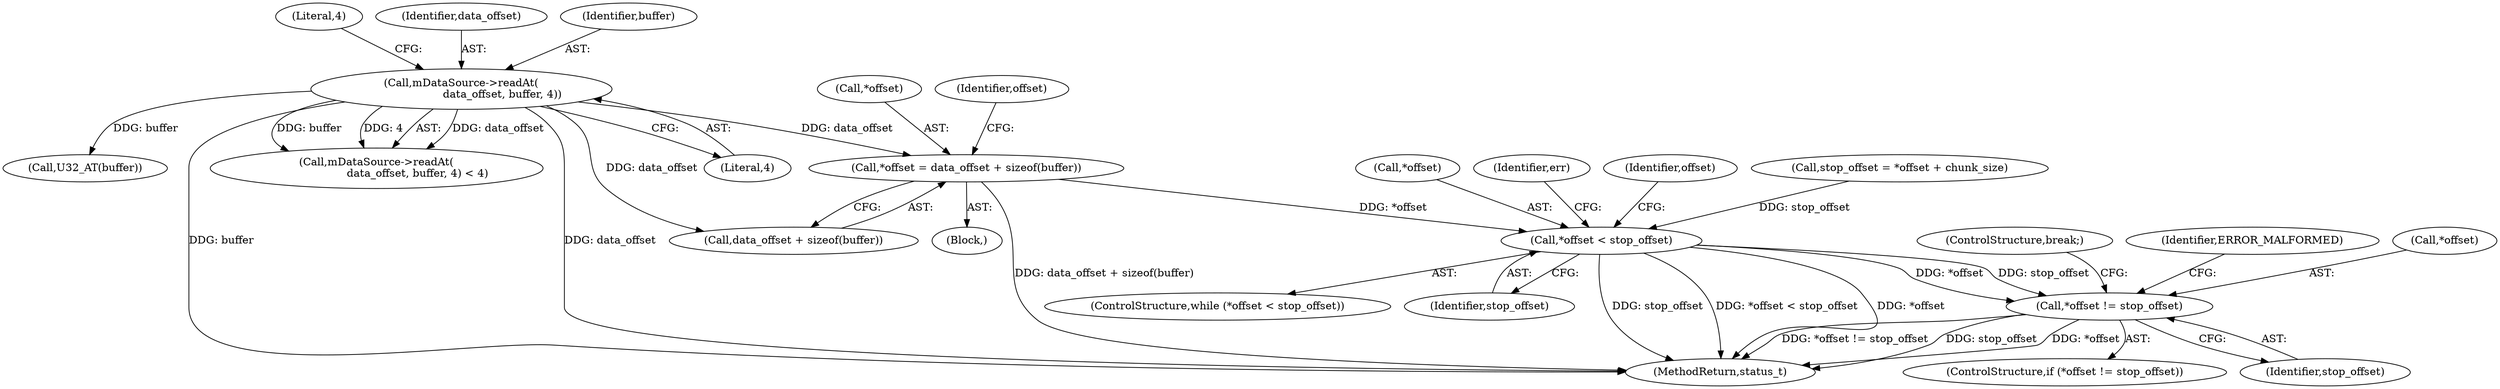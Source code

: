 digraph "0_Android_6fe85f7e15203e48df2cc3e8e1c4bc6ad49dc968@integer" {
"1002273" [label="(Call,*offset = data_offset + sizeof(buffer))"];
"1002242" [label="(Call,mDataSource->readAt(\n                        data_offset, buffer, 4))"];
"1002281" [label="(Call,*offset < stop_offset)"];
"1002302" [label="(Call,*offset != stop_offset)"];
"1002309" [label="(ControlStructure,break;)"];
"1002273" [label="(Call,*offset = data_offset + sizeof(buffer))"];
"1002308" [label="(Identifier,ERROR_MALFORMED)"];
"1002282" [label="(Call,*offset)"];
"1002281" [label="(Call,*offset < stop_offset)"];
"1002241" [label="(Call,mDataSource->readAt(\n                        data_offset, buffer, 4) < 4)"];
"1002256" [label="(Call,U32_AT(buffer))"];
"1002301" [label="(ControlStructure,if (*offset != stop_offset))"];
"1002288" [label="(Identifier,err)"];
"1002242" [label="(Call,mDataSource->readAt(\n                        data_offset, buffer, 4))"];
"1002927" [label="(MethodReturn,status_t)"];
"1002246" [label="(Literal,4)"];
"1002276" [label="(Call,data_offset + sizeof(buffer))"];
"1002305" [label="(Identifier,stop_offset)"];
"1002304" [label="(Identifier,offset)"];
"1002284" [label="(Identifier,stop_offset)"];
"1002243" [label="(Identifier,data_offset)"];
"1002302" [label="(Call,*offset != stop_offset)"];
"1002303" [label="(Call,*offset)"];
"1002245" [label="(Literal,4)"];
"1002244" [label="(Identifier,buffer)"];
"1002280" [label="(ControlStructure,while (*offset < stop_offset))"];
"1002274" [label="(Call,*offset)"];
"1002267" [label="(Call,stop_offset = *offset + chunk_size)"];
"1002283" [label="(Identifier,offset)"];
"1002224" [label="(Block,)"];
"1002273" -> "1002224"  [label="AST: "];
"1002273" -> "1002276"  [label="CFG: "];
"1002274" -> "1002273"  [label="AST: "];
"1002276" -> "1002273"  [label="AST: "];
"1002283" -> "1002273"  [label="CFG: "];
"1002273" -> "1002927"  [label="DDG: data_offset + sizeof(buffer)"];
"1002242" -> "1002273"  [label="DDG: data_offset"];
"1002273" -> "1002281"  [label="DDG: *offset"];
"1002242" -> "1002241"  [label="AST: "];
"1002242" -> "1002245"  [label="CFG: "];
"1002243" -> "1002242"  [label="AST: "];
"1002244" -> "1002242"  [label="AST: "];
"1002245" -> "1002242"  [label="AST: "];
"1002246" -> "1002242"  [label="CFG: "];
"1002242" -> "1002927"  [label="DDG: buffer"];
"1002242" -> "1002927"  [label="DDG: data_offset"];
"1002242" -> "1002241"  [label="DDG: data_offset"];
"1002242" -> "1002241"  [label="DDG: buffer"];
"1002242" -> "1002241"  [label="DDG: 4"];
"1002242" -> "1002256"  [label="DDG: buffer"];
"1002242" -> "1002276"  [label="DDG: data_offset"];
"1002281" -> "1002280"  [label="AST: "];
"1002281" -> "1002284"  [label="CFG: "];
"1002282" -> "1002281"  [label="AST: "];
"1002284" -> "1002281"  [label="AST: "];
"1002288" -> "1002281"  [label="CFG: "];
"1002304" -> "1002281"  [label="CFG: "];
"1002281" -> "1002927"  [label="DDG: stop_offset"];
"1002281" -> "1002927"  [label="DDG: *offset < stop_offset"];
"1002281" -> "1002927"  [label="DDG: *offset"];
"1002267" -> "1002281"  [label="DDG: stop_offset"];
"1002281" -> "1002302"  [label="DDG: *offset"];
"1002281" -> "1002302"  [label="DDG: stop_offset"];
"1002302" -> "1002301"  [label="AST: "];
"1002302" -> "1002305"  [label="CFG: "];
"1002303" -> "1002302"  [label="AST: "];
"1002305" -> "1002302"  [label="AST: "];
"1002308" -> "1002302"  [label="CFG: "];
"1002309" -> "1002302"  [label="CFG: "];
"1002302" -> "1002927"  [label="DDG: *offset != stop_offset"];
"1002302" -> "1002927"  [label="DDG: stop_offset"];
"1002302" -> "1002927"  [label="DDG: *offset"];
}

